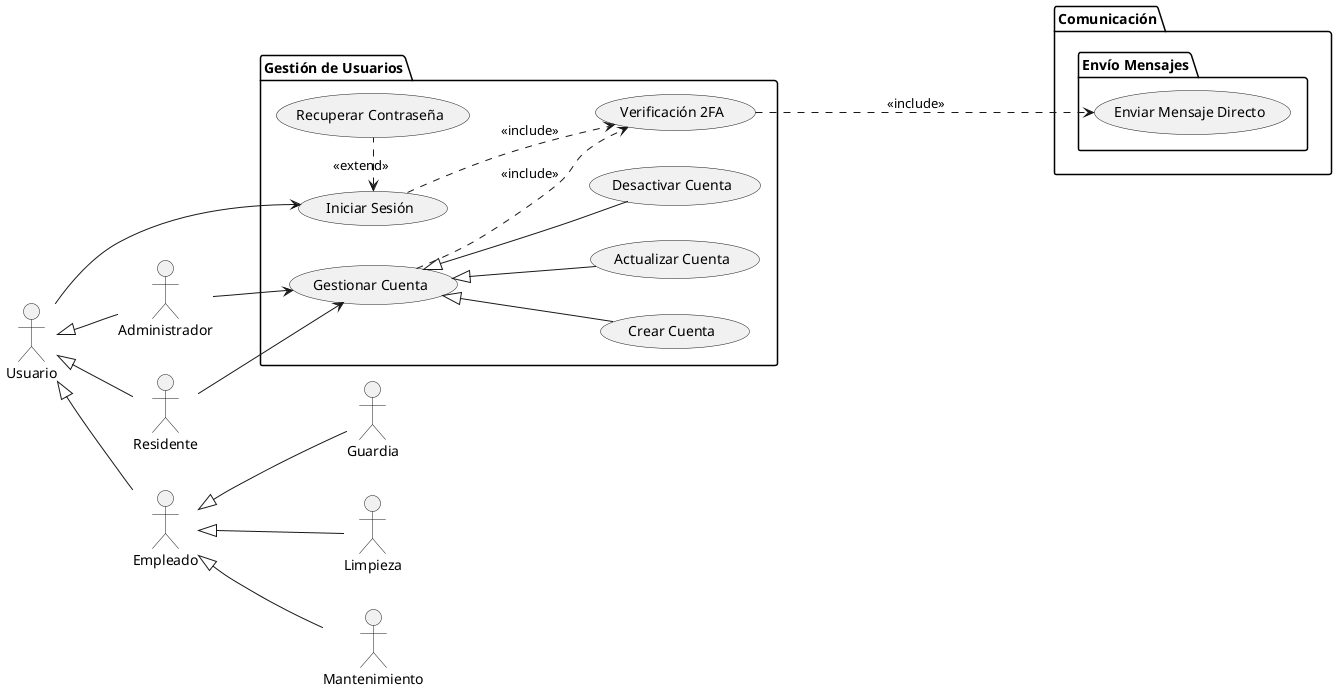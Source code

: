 @startuml
left to right direction
actor "Administrador" as Admin
actor "Guardia" as Guardia
actor "Limpieza" as Limpieza
actor "Residente" as Residente
actor "Mantenimiento" as Mantenimiento
actor "Empleado" as Empleado
actor "Usuario"

' Jerarquía de usuarios
Usuario <|-- Empleado
Usuario <|-- Admin
Usuario <|-- Residente
Empleado <|-- Limpieza
Empleado <|-- Mantenimiento
Empleado <|-- Guardia

package "Gestión de Usuarios" {
    usecase "Iniciar Sesión" as IniciarSesion
    usecase "Verificación 2FA" as Verificacion2FA
    usecase "Recuperar Contraseña" as RecuperarContraseña
    usecase "Gestionar Cuenta" as GestionarCuenta
    usecase "Crear Cuenta" as CrearCuenta
    usecase "Actualizar Cuenta" as ActualizarCuenta
    usecase "Desactivar Cuenta" as DesactivarCuenta
}

Admin --> GestionarCuenta
Usuario --> IniciarSesion
Residente --> GestionarCuenta

GestionarCuenta <|-- CrearCuenta
GestionarCuenta <|-- ActualizarCuenta
GestionarCuenta <|-- DesactivarCuenta
GestionarCuenta ..> Verificacion2FA : <<include>>
IniciarSesion ..> Verificacion2FA : <<include>>
IniciarSesion <. RecuperarContraseña : <<extend>>


package Comunicación{
package "Envío Mensajes"{
usecase "Enviar Mensaje Directo" as mensajeDirecto
}
}

Verificacion2FA .....> mensajeDirecto : <<include>>
@enduml